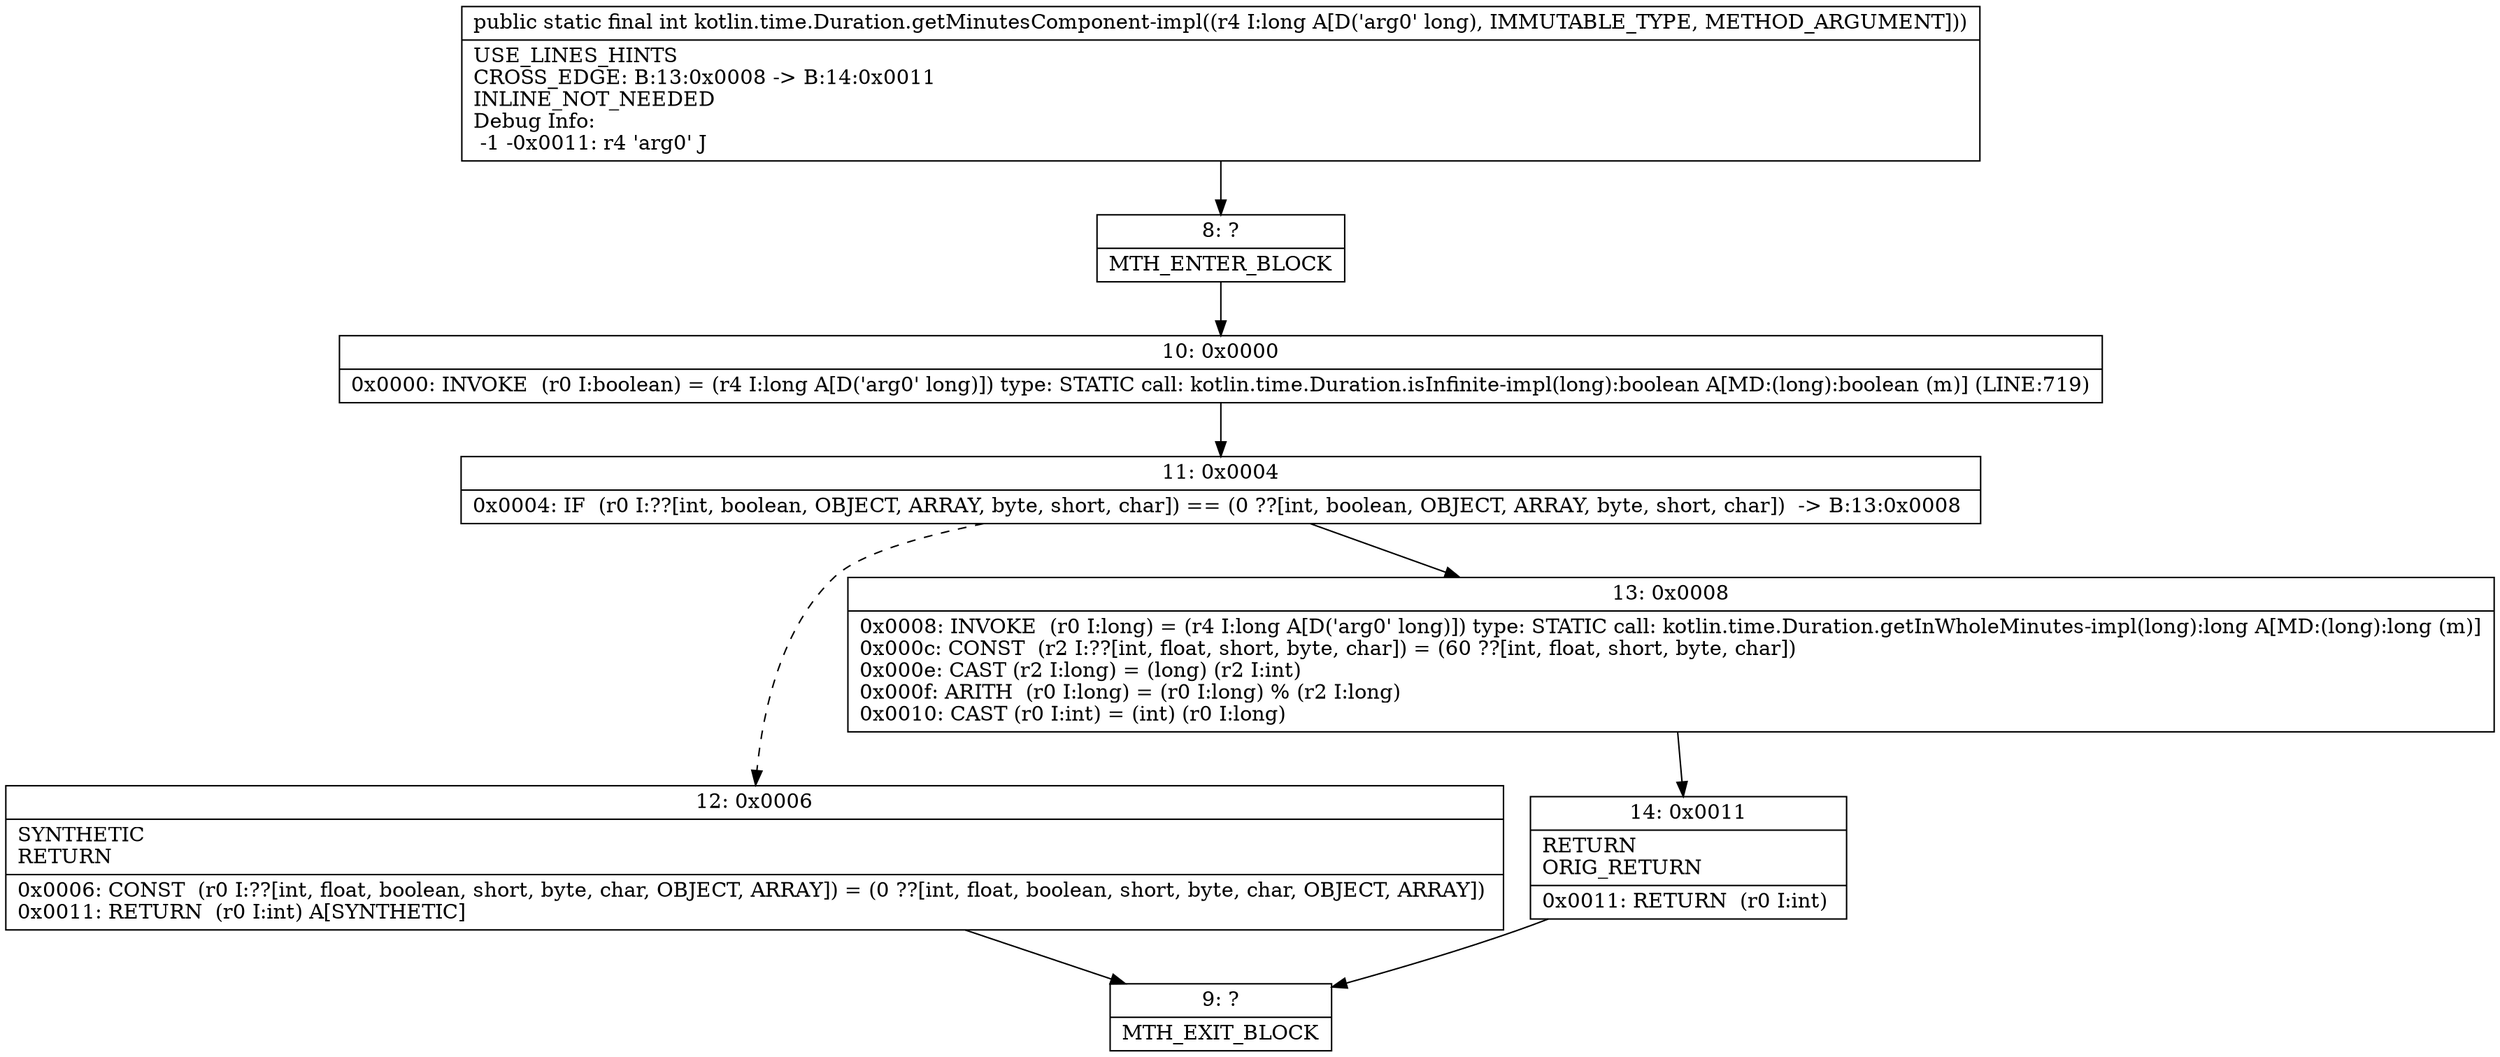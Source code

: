 digraph "CFG forkotlin.time.Duration.getMinutesComponent\-impl(J)I" {
Node_8 [shape=record,label="{8\:\ ?|MTH_ENTER_BLOCK\l}"];
Node_10 [shape=record,label="{10\:\ 0x0000|0x0000: INVOKE  (r0 I:boolean) = (r4 I:long A[D('arg0' long)]) type: STATIC call: kotlin.time.Duration.isInfinite\-impl(long):boolean A[MD:(long):boolean (m)] (LINE:719)\l}"];
Node_11 [shape=record,label="{11\:\ 0x0004|0x0004: IF  (r0 I:??[int, boolean, OBJECT, ARRAY, byte, short, char]) == (0 ??[int, boolean, OBJECT, ARRAY, byte, short, char])  \-\> B:13:0x0008 \l}"];
Node_12 [shape=record,label="{12\:\ 0x0006|SYNTHETIC\lRETURN\l|0x0006: CONST  (r0 I:??[int, float, boolean, short, byte, char, OBJECT, ARRAY]) = (0 ??[int, float, boolean, short, byte, char, OBJECT, ARRAY]) \l0x0011: RETURN  (r0 I:int) A[SYNTHETIC]\l}"];
Node_9 [shape=record,label="{9\:\ ?|MTH_EXIT_BLOCK\l}"];
Node_13 [shape=record,label="{13\:\ 0x0008|0x0008: INVOKE  (r0 I:long) = (r4 I:long A[D('arg0' long)]) type: STATIC call: kotlin.time.Duration.getInWholeMinutes\-impl(long):long A[MD:(long):long (m)]\l0x000c: CONST  (r2 I:??[int, float, short, byte, char]) = (60 ??[int, float, short, byte, char]) \l0x000e: CAST (r2 I:long) = (long) (r2 I:int) \l0x000f: ARITH  (r0 I:long) = (r0 I:long) % (r2 I:long) \l0x0010: CAST (r0 I:int) = (int) (r0 I:long) \l}"];
Node_14 [shape=record,label="{14\:\ 0x0011|RETURN\lORIG_RETURN\l|0x0011: RETURN  (r0 I:int) \l}"];
MethodNode[shape=record,label="{public static final int kotlin.time.Duration.getMinutesComponent\-impl((r4 I:long A[D('arg0' long), IMMUTABLE_TYPE, METHOD_ARGUMENT]))  | USE_LINES_HINTS\lCROSS_EDGE: B:13:0x0008 \-\> B:14:0x0011\lINLINE_NOT_NEEDED\lDebug Info:\l  \-1 \-0x0011: r4 'arg0' J\l}"];
MethodNode -> Node_8;Node_8 -> Node_10;
Node_10 -> Node_11;
Node_11 -> Node_12[style=dashed];
Node_11 -> Node_13;
Node_12 -> Node_9;
Node_13 -> Node_14;
Node_14 -> Node_9;
}

